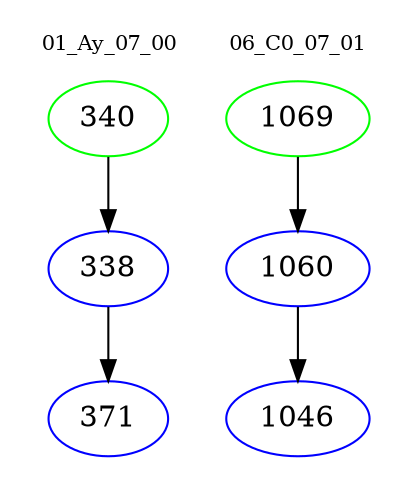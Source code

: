 digraph{
subgraph cluster_0 {
color = white
label = "01_Ay_07_00";
fontsize=10;
T0_340 [label="340", color="green"]
T0_340 -> T0_338 [color="black"]
T0_338 [label="338", color="blue"]
T0_338 -> T0_371 [color="black"]
T0_371 [label="371", color="blue"]
}
subgraph cluster_1 {
color = white
label = "06_C0_07_01";
fontsize=10;
T1_1069 [label="1069", color="green"]
T1_1069 -> T1_1060 [color="black"]
T1_1060 [label="1060", color="blue"]
T1_1060 -> T1_1046 [color="black"]
T1_1046 [label="1046", color="blue"]
}
}
